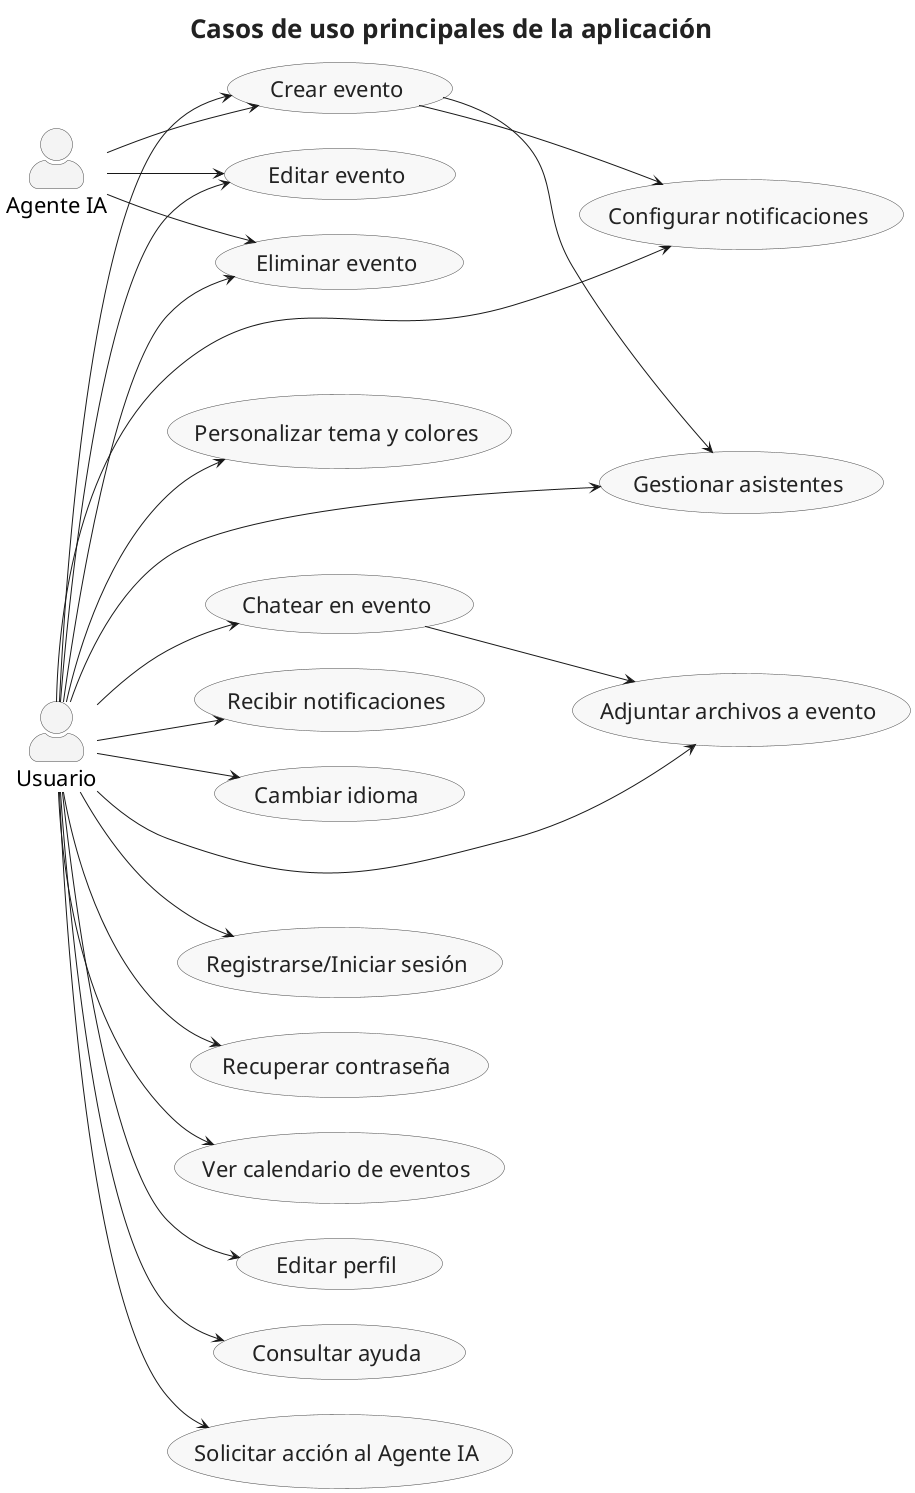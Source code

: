 @startuml
left to right direction
skinparam defaultFontName "Calibri"
skinparam defaultFontSize 22
skinparam actorStyle awesome
skinparam usecaseBorderColor #444
skinparam usecaseBackgroundColor #F8F8F8
skinparam usecaseFontColor #222
skinparam actorBorderColor #444
skinparam actorBackgroundColor #F4F4F4
skinparam shadowing false
skinparam roundcorner 8
skinparam titleFontSize 26
skinparam titleFontColor #222

title Casos de uso principales de la aplicación

actor Usuario
actor "Agente IA" as IA

Usuario --> (Registrarse/Iniciar sesión)
Usuario --> (Recuperar contraseña)
Usuario --> (Ver calendario de eventos)
Usuario --> (Crear evento)
Usuario --> (Editar evento)
Usuario --> (Eliminar evento)
Usuario --> (Personalizar tema y colores)
Usuario --> (Configurar notificaciones)
Usuario --> (Chatear en evento)
Usuario --> (Adjuntar archivos a evento)
Usuario --> (Gestionar asistentes)
Usuario --> (Recibir notificaciones)
Usuario --> (Cambiar idioma)
Usuario --> (Editar perfil)
Usuario --> (Consultar ayuda)

(Chatear en evento) --> (Adjuntar archivos a evento)
(Crear evento) --> (Gestionar asistentes)
(Crear evento) --> (Configurar notificaciones)

Usuario --> (Solicitar acción al Agente IA)
IA --> (Crear evento)
IA --> (Editar evento)
IA --> (Eliminar evento)

@enduml
